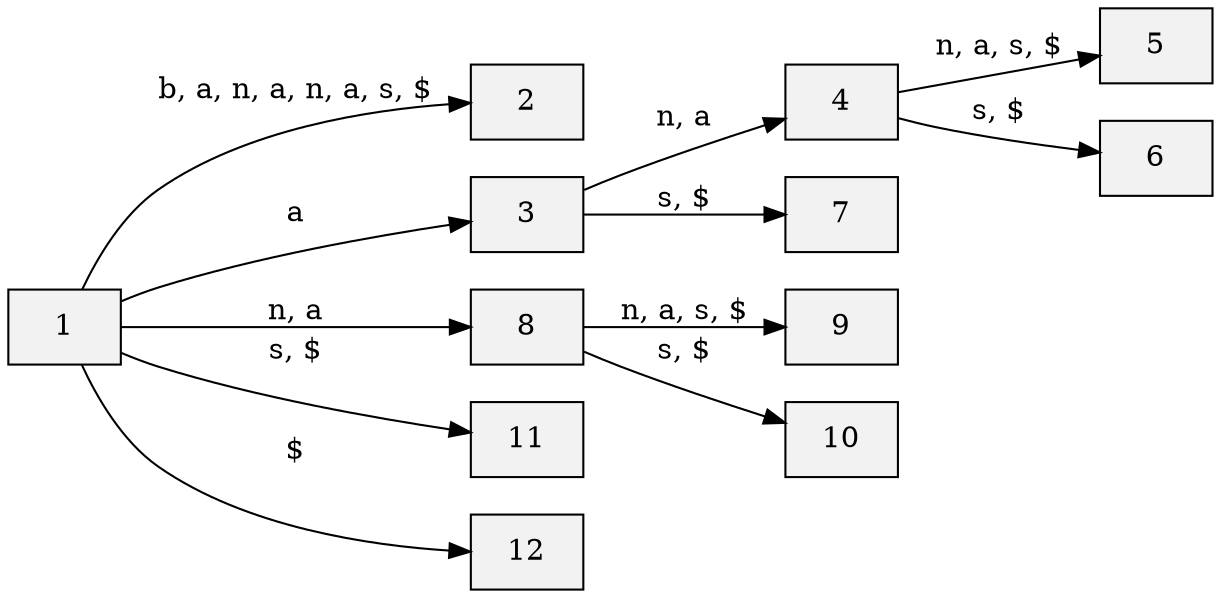 digraph {
rankdir=LR; node[shape=box fillcolor=gray95 style=filled]
	1 -> 2[label="b, a, n, a, n, a, s, $"];
	1 -> 3[label="a"];
		3 -> 4[label="n, a"];
			4 -> 5[label="n, a, s, $"];
			4 -> 6[label="s, $"];
		3 -> 7[label="s, $"];
	1 -> 8[label="n, a"];
		8 -> 9[label="n, a, s, $"];
		8 -> 10[label="s, $"];
	1 -> 11[label="s, $"];
	1 -> 12[label="$"];
}
